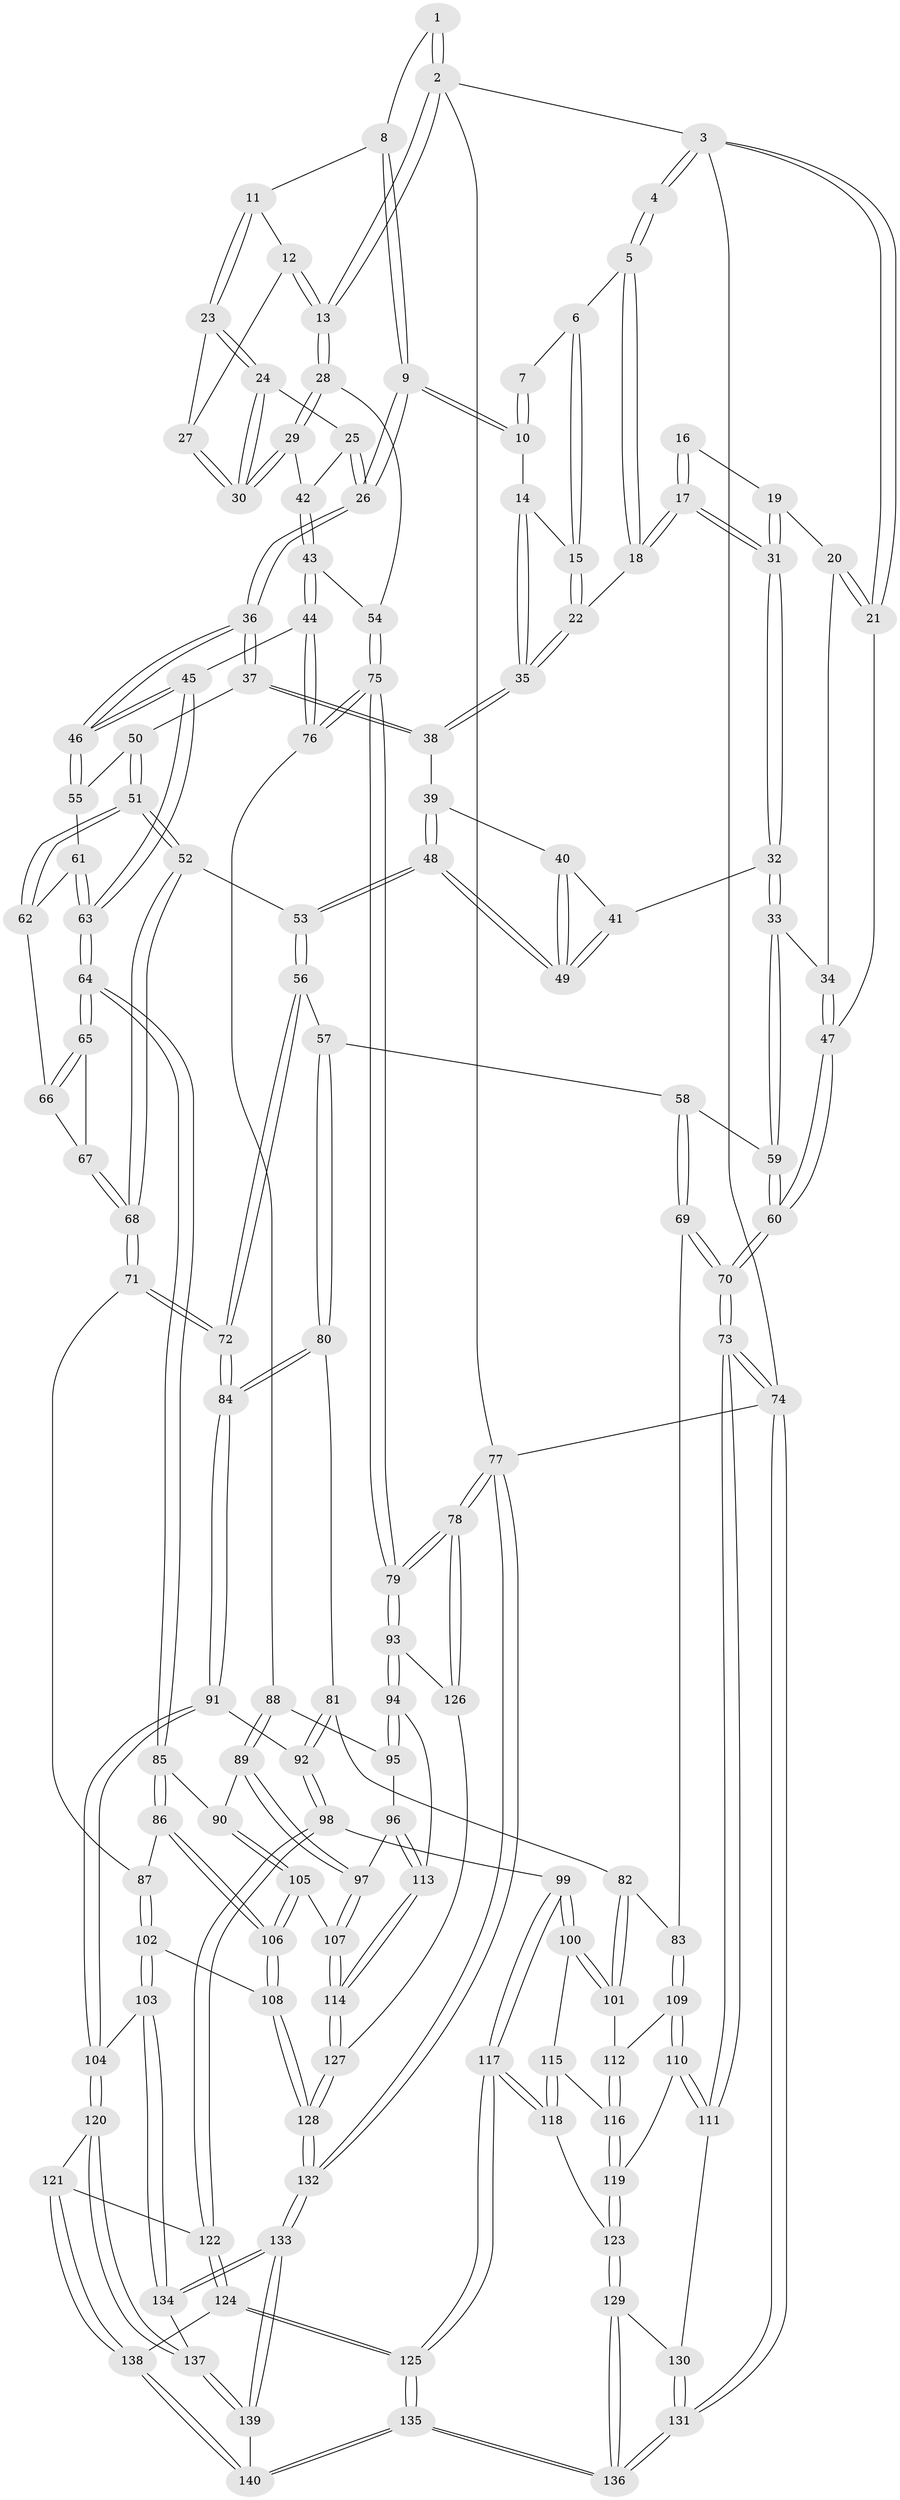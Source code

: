 // Generated by graph-tools (version 1.1) at 2025/38/03/09/25 02:38:27]
// undirected, 140 vertices, 347 edges
graph export_dot {
graph [start="1"]
  node [color=gray90,style=filled];
  1 [pos="+0.701272493098694+0"];
  2 [pos="+1+0"];
  3 [pos="+0+0"];
  4 [pos="+0+0"];
  5 [pos="+0.3688589482343333+0"];
  6 [pos="+0.5424677811593334+0"];
  7 [pos="+0.6490842646965727+0"];
  8 [pos="+0.7081829045851388+0"];
  9 [pos="+0.6965386953061276+0.20042513461237793"];
  10 [pos="+0.6415372081369858+0.17135070888019194"];
  11 [pos="+0.8385634266085354+0.0742564267769923"];
  12 [pos="+0.9776115325080702+0.032915700248778657"];
  13 [pos="+1+0"];
  14 [pos="+0.6230149810047593+0.16513044507713287"];
  15 [pos="+0.5814821120646414+0.10501445506377956"];
  16 [pos="+0.077451622941013+0"];
  17 [pos="+0.2753464666741265+0.19088540263423537"];
  18 [pos="+0.3404937406946278+0.12448652691844488"];
  19 [pos="+0.13895503116871172+0.1342883421520749"];
  20 [pos="+0.006290583207614003+0.13610262880252363"];
  21 [pos="+0+0"];
  22 [pos="+0.40888662737166076+0.16542187131377392"];
  23 [pos="+0.8366317204576605+0.13631870443157693"];
  24 [pos="+0.8194769453727452+0.1711357094869379"];
  25 [pos="+0.7730128737964836+0.23528832804601135"];
  26 [pos="+0.7405610534731789+0.2497270489550694"];
  27 [pos="+0.9535959214673677+0.1375795243568268"];
  28 [pos="+1+0.2955239472918724"];
  29 [pos="+1+0.248012823831708"];
  30 [pos="+1+0.2424207384723204"];
  31 [pos="+0.2579272849693643+0.2098409934533291"];
  32 [pos="+0.2339338704851353+0.2691065513852632"];
  33 [pos="+0.21472453373234845+0.28847742062861814"];
  34 [pos="+0.14472150479697748+0.27316050282962145"];
  35 [pos="+0.4735098778231124+0.2207258781956089"];
  36 [pos="+0.7249906666401039+0.2853376865415385"];
  37 [pos="+0.5772645901679159+0.3201829166885652"];
  38 [pos="+0.5036206942589427+0.29413763376992225"];
  39 [pos="+0.4839140169269209+0.3211889525856953"];
  40 [pos="+0.40110128357932706+0.3262951709654091"];
  41 [pos="+0.2561063912182025+0.28408732064887865"];
  42 [pos="+0.8549257058302254+0.27114968127952516"];
  43 [pos="+0.931425309530591+0.3846521470082787"];
  44 [pos="+0.8049029500607369+0.5102344614875929"];
  45 [pos="+0.7848583042265134+0.5060789883635955"];
  46 [pos="+0.7491668158603331+0.4326571571024201"];
  47 [pos="+0+0.2892589923007638"];
  48 [pos="+0.4351367206535386+0.4568181116740194"];
  49 [pos="+0.40472511594089583+0.42191334505070466"];
  50 [pos="+0.5709443505811319+0.3927698400461434"];
  51 [pos="+0.4925647841425978+0.4744402404251183"];
  52 [pos="+0.44618018565435735+0.4884956977169051"];
  53 [pos="+0.4391396071492962+0.4846351181562901"];
  54 [pos="+1+0.32561159368252757"];
  55 [pos="+0.6155337902036645+0.43611172831011236"];
  56 [pos="+0.3386457067335897+0.5232995642872701"];
  57 [pos="+0.26872524219108584+0.5246179570089913"];
  58 [pos="+0.17904254551653792+0.43226845910815004"];
  59 [pos="+0.17698042453112803+0.424832032418963"];
  60 [pos="+0+0.4037501841141627"];
  61 [pos="+0.592909587238357+0.46367460619717027"];
  62 [pos="+0.5735931424489454+0.4840232400449735"];
  63 [pos="+0.7457795692016201+0.5408560494303681"];
  64 [pos="+0.7151405741959884+0.5689437530004262"];
  65 [pos="+0.6841460799096328+0.5601846774468245"];
  66 [pos="+0.6041804897375379+0.5160592591833826"];
  67 [pos="+0.5144838279292333+0.5787430285981336"];
  68 [pos="+0.49342529518004913+0.5846760731306306"];
  69 [pos="+0.028260805265646297+0.6385752210920201"];
  70 [pos="+0+0.6239181465441136"];
  71 [pos="+0.4985273045971283+0.6576240778339589"];
  72 [pos="+0.3996927520836809+0.7126909771490488"];
  73 [pos="+0+0.951834135980764"];
  74 [pos="+0+1"];
  75 [pos="+1+0.5742091940150601"];
  76 [pos="+0.8878177381325366+0.5713401354083593"];
  77 [pos="+1+1"];
  78 [pos="+1+1"];
  79 [pos="+1+0.8054476998117497"];
  80 [pos="+0.24937961214059687+0.5975259817773612"];
  81 [pos="+0.24645179756802213+0.6021780802991293"];
  82 [pos="+0.1929674523970897+0.6668773316189033"];
  83 [pos="+0.03599925053159752+0.6439140044872184"];
  84 [pos="+0.3981763210367675+0.7144611869664975"];
  85 [pos="+0.6818424233914155+0.6585515654588296"];
  86 [pos="+0.5979968493265071+0.6860395483936281"];
  87 [pos="+0.5347704625708845+0.6776913356403149"];
  88 [pos="+0.8833443130344752+0.6150121308161429"];
  89 [pos="+0.7768806428091494+0.7158280265874664"];
  90 [pos="+0.6842125775409674+0.6624878039200583"];
  91 [pos="+0.3831688941615537+0.7456951967075637"];
  92 [pos="+0.3389035975828581+0.7600146743951498"];
  93 [pos="+1+0.8070198353666195"];
  94 [pos="+0.9583185116171972+0.7914624174933991"];
  95 [pos="+0.8864341560436116+0.6652151295184273"];
  96 [pos="+0.8254705634420708+0.7452171608951983"];
  97 [pos="+0.8001532458106866+0.7449494032935549"];
  98 [pos="+0.2966768987584077+0.7795891575922194"];
  99 [pos="+0.28909510956419443+0.7799741724512578"];
  100 [pos="+0.2261890413346604+0.7435905616135933"];
  101 [pos="+0.21731806651356034+0.7336535891213558"];
  102 [pos="+0.5185131692439631+0.8562886321983343"];
  103 [pos="+0.507614350041982+0.8617934805007105"];
  104 [pos="+0.45847936131353845+0.8578068322749299"];
  105 [pos="+0.7011051151631248+0.8043923879920957"];
  106 [pos="+0.6051450748002104+0.8478845318964406"];
  107 [pos="+0.7530450634423603+0.830636442746501"];
  108 [pos="+0.6046525804947571+0.8484951127395735"];
  109 [pos="+0.08346559268420849+0.7681229295663461"];
  110 [pos="+0.07650025232597389+0.8295759783524851"];
  111 [pos="+0.015916925879689195+0.862168410274755"];
  112 [pos="+0.14769880036826166+0.7649403852647588"];
  113 [pos="+0.8962215411808893+0.8146604849205864"];
  114 [pos="+0.8069370596903501+0.9156899244552259"];
  115 [pos="+0.21688994920083976+0.7567068895457679"];
  116 [pos="+0.15365276005039136+0.8283113082983319"];
  117 [pos="+0.2187251995964354+0.8934514645271938"];
  118 [pos="+0.1731847282804947+0.8845652346194693"];
  119 [pos="+0.1393557671252803+0.8596536452080957"];
  120 [pos="+0.4336743291562238+0.8859461624423114"];
  121 [pos="+0.4324997169047479+0.8864129080145093"];
  122 [pos="+0.3297403273418911+0.8778515018486676"];
  123 [pos="+0.15916418832899223+0.883264181586016"];
  124 [pos="+0.3058490021427072+0.9261417195789438"];
  125 [pos="+0.25920214905185823+0.9524565953715886"];
  126 [pos="+0.8943082236664668+0.9464039976957959"];
  127 [pos="+0.8046412516709053+0.9532763401039557"];
  128 [pos="+0.7329856760109517+1"];
  129 [pos="+0.1343678216333887+0.9241982071156146"];
  130 [pos="+0.07561177161440541+0.917634446986282"];
  131 [pos="+0+1"];
  132 [pos="+0.7021927150220056+1"];
  133 [pos="+0.608026757110837+1"];
  134 [pos="+0.5510162261329883+1"];
  135 [pos="+0.2371534262976887+1"];
  136 [pos="+0.03877888230266345+1"];
  137 [pos="+0.4362951299907197+0.920891611009517"];
  138 [pos="+0.37044397964621695+0.9414443230986644"];
  139 [pos="+0.4135068489092554+1"];
  140 [pos="+0.39076006716078404+1"];
  1 -- 2;
  1 -- 2;
  1 -- 8;
  2 -- 3;
  2 -- 13;
  2 -- 13;
  2 -- 77;
  3 -- 4;
  3 -- 4;
  3 -- 21;
  3 -- 21;
  3 -- 74;
  4 -- 5;
  4 -- 5;
  5 -- 6;
  5 -- 18;
  5 -- 18;
  6 -- 7;
  6 -- 15;
  6 -- 15;
  7 -- 10;
  7 -- 10;
  8 -- 9;
  8 -- 9;
  8 -- 11;
  9 -- 10;
  9 -- 10;
  9 -- 26;
  9 -- 26;
  10 -- 14;
  11 -- 12;
  11 -- 23;
  11 -- 23;
  12 -- 13;
  12 -- 13;
  12 -- 27;
  13 -- 28;
  13 -- 28;
  14 -- 15;
  14 -- 35;
  14 -- 35;
  15 -- 22;
  15 -- 22;
  16 -- 17;
  16 -- 17;
  16 -- 19;
  17 -- 18;
  17 -- 18;
  17 -- 31;
  17 -- 31;
  18 -- 22;
  19 -- 20;
  19 -- 31;
  19 -- 31;
  20 -- 21;
  20 -- 21;
  20 -- 34;
  21 -- 47;
  22 -- 35;
  22 -- 35;
  23 -- 24;
  23 -- 24;
  23 -- 27;
  24 -- 25;
  24 -- 30;
  24 -- 30;
  25 -- 26;
  25 -- 26;
  25 -- 42;
  26 -- 36;
  26 -- 36;
  27 -- 30;
  27 -- 30;
  28 -- 29;
  28 -- 29;
  28 -- 54;
  29 -- 30;
  29 -- 30;
  29 -- 42;
  31 -- 32;
  31 -- 32;
  32 -- 33;
  32 -- 33;
  32 -- 41;
  33 -- 34;
  33 -- 59;
  33 -- 59;
  34 -- 47;
  34 -- 47;
  35 -- 38;
  35 -- 38;
  36 -- 37;
  36 -- 37;
  36 -- 46;
  36 -- 46;
  37 -- 38;
  37 -- 38;
  37 -- 50;
  38 -- 39;
  39 -- 40;
  39 -- 48;
  39 -- 48;
  40 -- 41;
  40 -- 49;
  40 -- 49;
  41 -- 49;
  41 -- 49;
  42 -- 43;
  42 -- 43;
  43 -- 44;
  43 -- 44;
  43 -- 54;
  44 -- 45;
  44 -- 76;
  44 -- 76;
  45 -- 46;
  45 -- 46;
  45 -- 63;
  45 -- 63;
  46 -- 55;
  46 -- 55;
  47 -- 60;
  47 -- 60;
  48 -- 49;
  48 -- 49;
  48 -- 53;
  48 -- 53;
  50 -- 51;
  50 -- 51;
  50 -- 55;
  51 -- 52;
  51 -- 52;
  51 -- 62;
  51 -- 62;
  52 -- 53;
  52 -- 68;
  52 -- 68;
  53 -- 56;
  53 -- 56;
  54 -- 75;
  54 -- 75;
  55 -- 61;
  56 -- 57;
  56 -- 72;
  56 -- 72;
  57 -- 58;
  57 -- 80;
  57 -- 80;
  58 -- 59;
  58 -- 69;
  58 -- 69;
  59 -- 60;
  59 -- 60;
  60 -- 70;
  60 -- 70;
  61 -- 62;
  61 -- 63;
  61 -- 63;
  62 -- 66;
  63 -- 64;
  63 -- 64;
  64 -- 65;
  64 -- 65;
  64 -- 85;
  64 -- 85;
  65 -- 66;
  65 -- 66;
  65 -- 67;
  66 -- 67;
  67 -- 68;
  67 -- 68;
  68 -- 71;
  68 -- 71;
  69 -- 70;
  69 -- 70;
  69 -- 83;
  70 -- 73;
  70 -- 73;
  71 -- 72;
  71 -- 72;
  71 -- 87;
  72 -- 84;
  72 -- 84;
  73 -- 74;
  73 -- 74;
  73 -- 111;
  73 -- 111;
  74 -- 131;
  74 -- 131;
  74 -- 77;
  75 -- 76;
  75 -- 76;
  75 -- 79;
  75 -- 79;
  76 -- 88;
  77 -- 78;
  77 -- 78;
  77 -- 132;
  77 -- 132;
  78 -- 79;
  78 -- 79;
  78 -- 126;
  78 -- 126;
  79 -- 93;
  79 -- 93;
  80 -- 81;
  80 -- 84;
  80 -- 84;
  81 -- 82;
  81 -- 92;
  81 -- 92;
  82 -- 83;
  82 -- 101;
  82 -- 101;
  83 -- 109;
  83 -- 109;
  84 -- 91;
  84 -- 91;
  85 -- 86;
  85 -- 86;
  85 -- 90;
  86 -- 87;
  86 -- 106;
  86 -- 106;
  87 -- 102;
  87 -- 102;
  88 -- 89;
  88 -- 89;
  88 -- 95;
  89 -- 90;
  89 -- 97;
  89 -- 97;
  90 -- 105;
  90 -- 105;
  91 -- 92;
  91 -- 104;
  91 -- 104;
  92 -- 98;
  92 -- 98;
  93 -- 94;
  93 -- 94;
  93 -- 126;
  94 -- 95;
  94 -- 95;
  94 -- 113;
  95 -- 96;
  96 -- 97;
  96 -- 113;
  96 -- 113;
  97 -- 107;
  97 -- 107;
  98 -- 99;
  98 -- 122;
  98 -- 122;
  99 -- 100;
  99 -- 100;
  99 -- 117;
  99 -- 117;
  100 -- 101;
  100 -- 101;
  100 -- 115;
  101 -- 112;
  102 -- 103;
  102 -- 103;
  102 -- 108;
  103 -- 104;
  103 -- 134;
  103 -- 134;
  104 -- 120;
  104 -- 120;
  105 -- 106;
  105 -- 106;
  105 -- 107;
  106 -- 108;
  106 -- 108;
  107 -- 114;
  107 -- 114;
  108 -- 128;
  108 -- 128;
  109 -- 110;
  109 -- 110;
  109 -- 112;
  110 -- 111;
  110 -- 111;
  110 -- 119;
  111 -- 130;
  112 -- 116;
  112 -- 116;
  113 -- 114;
  113 -- 114;
  114 -- 127;
  114 -- 127;
  115 -- 116;
  115 -- 118;
  115 -- 118;
  116 -- 119;
  116 -- 119;
  117 -- 118;
  117 -- 118;
  117 -- 125;
  117 -- 125;
  118 -- 123;
  119 -- 123;
  119 -- 123;
  120 -- 121;
  120 -- 137;
  120 -- 137;
  121 -- 122;
  121 -- 138;
  121 -- 138;
  122 -- 124;
  122 -- 124;
  123 -- 129;
  123 -- 129;
  124 -- 125;
  124 -- 125;
  124 -- 138;
  125 -- 135;
  125 -- 135;
  126 -- 127;
  127 -- 128;
  127 -- 128;
  128 -- 132;
  128 -- 132;
  129 -- 130;
  129 -- 136;
  129 -- 136;
  130 -- 131;
  130 -- 131;
  131 -- 136;
  131 -- 136;
  132 -- 133;
  132 -- 133;
  133 -- 134;
  133 -- 134;
  133 -- 139;
  133 -- 139;
  134 -- 137;
  135 -- 136;
  135 -- 136;
  135 -- 140;
  135 -- 140;
  137 -- 139;
  137 -- 139;
  138 -- 140;
  138 -- 140;
  139 -- 140;
}

